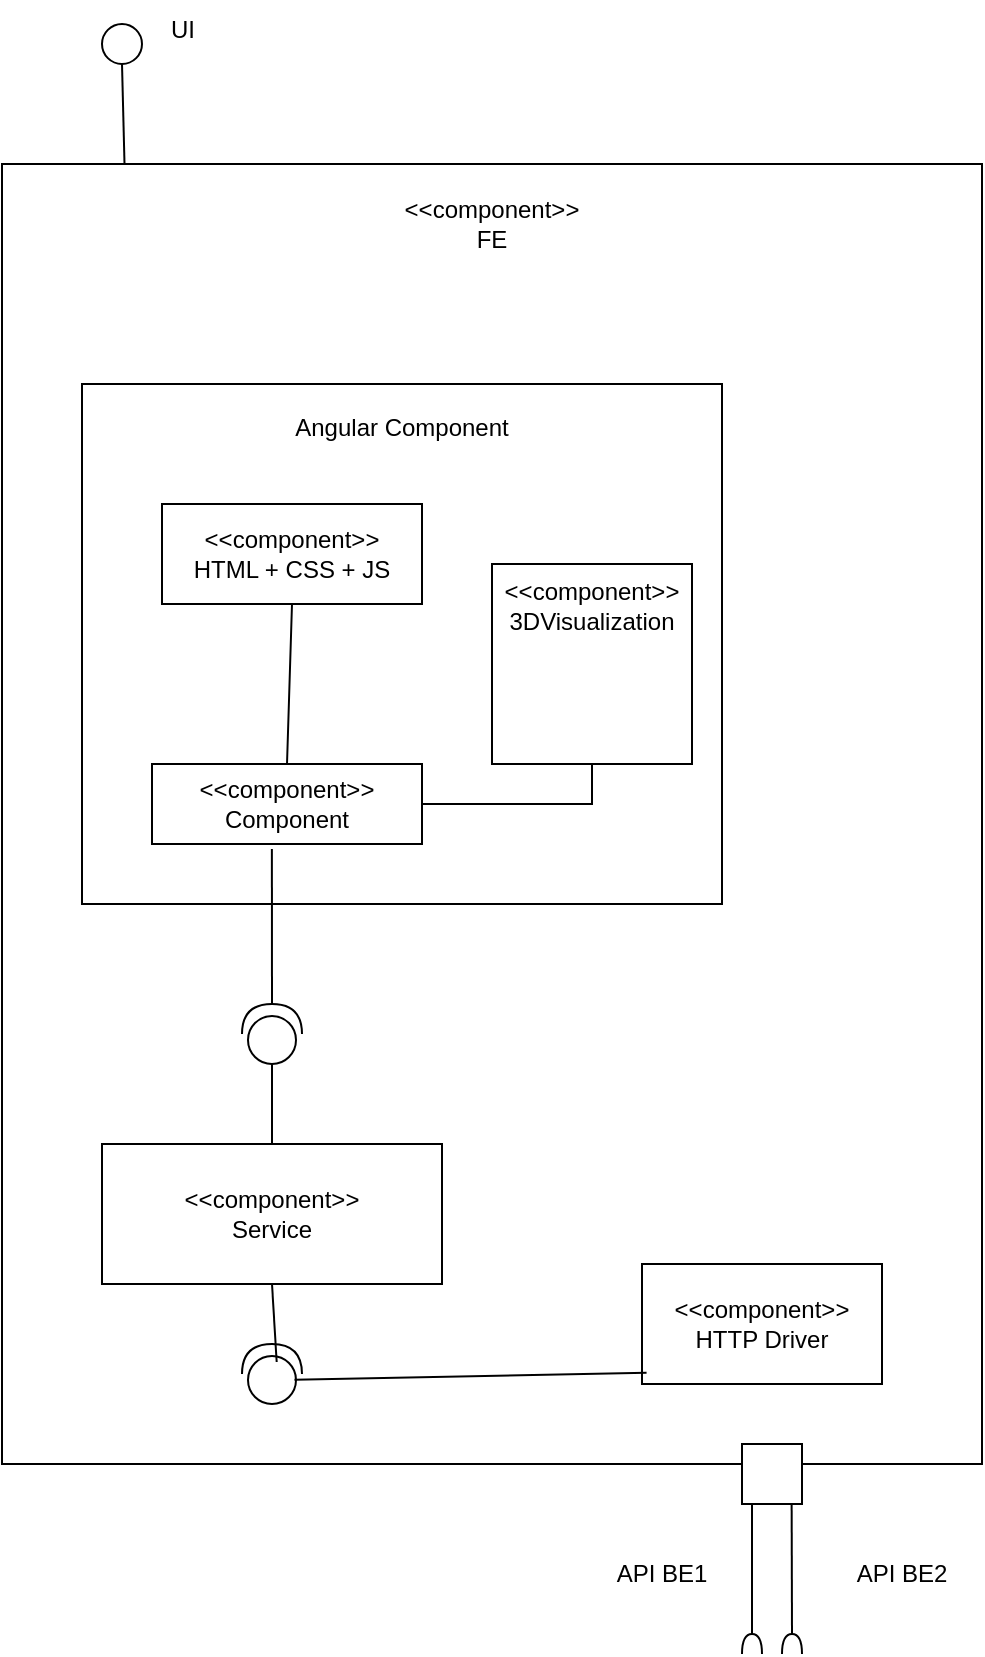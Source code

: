 <mxfile version="22.1.22" type="embed">
  <diagram id="cAoUEPPw8cFruYal0ABx" name="Page-1">
    <mxGraphModel dx="326" dy="269" grid="1" gridSize="10" guides="1" tooltips="1" connect="1" arrows="1" fold="1" page="1" pageScale="1" pageWidth="850" pageHeight="1100" math="0" shadow="0">
      <root>
        <mxCell id="0" />
        <mxCell id="1" parent="0" />
        <mxCell id="2" value="&amp;lt;&amp;lt;component&amp;gt;&amp;gt;&lt;br&gt;FE&lt;br&gt;&lt;br&gt;&lt;br&gt;&lt;br&gt;&lt;br&gt;&lt;br&gt;&lt;br&gt;&lt;br&gt;&lt;br&gt;&lt;br&gt;&lt;br&gt;&lt;br&gt;&lt;br&gt;&lt;br&gt;&lt;br&gt;&lt;br&gt;&lt;br&gt;&lt;br&gt;&lt;br&gt;&lt;br&gt;&lt;br&gt;&lt;br&gt;&lt;br&gt;&lt;br&gt;&lt;br&gt;&lt;br&gt;&lt;br&gt;&lt;br&gt;&lt;br&gt;&lt;br&gt;&lt;br&gt;&lt;br&gt;&lt;br&gt;&lt;br&gt;&lt;br&gt;&lt;br&gt;&lt;br&gt;&lt;br&gt;&lt;br&gt;&lt;br&gt;&lt;br&gt;&lt;br&gt;" style="rounded=0;whiteSpace=wrap;html=1;" vertex="1" parent="1">
          <mxGeometry x="180" y="120" width="490" height="650" as="geometry" />
        </mxCell>
        <mxCell id="4" value="&amp;lt;&amp;lt;component&amp;gt;&amp;gt;&lt;br&gt;HTTP Driver&lt;br&gt;" style="rounded=0;whiteSpace=wrap;html=1;" vertex="1" parent="1">
          <mxGeometry x="500" y="670" width="120" height="60" as="geometry" />
        </mxCell>
        <mxCell id="5" value="&amp;lt;&amp;lt;component&amp;gt;&amp;gt;&lt;br&gt;Service" style="rounded=0;whiteSpace=wrap;html=1;" vertex="1" parent="1">
          <mxGeometry x="230" y="610" width="170" height="70" as="geometry" />
        </mxCell>
        <mxCell id="6" value="" style="shape=providedRequiredInterface;html=1;verticalLabelPosition=bottom;sketch=0;rotation=-90;" vertex="1" parent="1">
          <mxGeometry x="300" y="710" width="30" height="30" as="geometry" />
        </mxCell>
        <mxCell id="7" value="Angular Component&lt;br&gt;&lt;br&gt;&lt;br&gt;&lt;br&gt;&lt;br&gt;&lt;br&gt;&lt;br&gt;&lt;br&gt;&lt;br&gt;&lt;br&gt;&lt;br&gt;&lt;br&gt;&lt;br&gt;&lt;br&gt;&lt;br&gt;&lt;br&gt;" style="rounded=0;whiteSpace=wrap;html=1;" vertex="1" parent="1">
          <mxGeometry x="220" y="230" width="320" height="260" as="geometry" />
        </mxCell>
        <mxCell id="3" value="&amp;lt;&amp;lt;component&amp;gt;&amp;gt;&lt;br&gt;3DVisualization&lt;br&gt;&lt;br&gt;&lt;br&gt;&lt;br&gt;&lt;br&gt;" style="whiteSpace=wrap;html=1;aspect=fixed;" vertex="1" parent="1">
          <mxGeometry x="425" y="320" width="100" height="100" as="geometry" />
        </mxCell>
        <mxCell id="8" value="&amp;lt;&amp;lt;component&amp;gt;&amp;gt;&lt;br&gt;HTML + CSS + JS" style="rounded=0;whiteSpace=wrap;html=1;" vertex="1" parent="1">
          <mxGeometry x="260" y="290" width="130" height="50" as="geometry" />
        </mxCell>
        <mxCell id="9" value="&amp;lt;&amp;lt;component&amp;gt;&amp;gt;&lt;br&gt;Component" style="rounded=0;whiteSpace=wrap;html=1;" vertex="1" parent="1">
          <mxGeometry x="255" y="420" width="135" height="40" as="geometry" />
        </mxCell>
        <mxCell id="10" value="" style="shape=providedRequiredInterface;html=1;verticalLabelPosition=bottom;sketch=0;rotation=-90;" vertex="1" parent="1">
          <mxGeometry x="300" y="540" width="30" height="30" as="geometry" />
        </mxCell>
        <mxCell id="11" value="" style="endArrow=none;html=1;rounded=0;exitX=0.5;exitY=0;exitDx=0;exitDy=0;entryX=0;entryY=0.5;entryDx=0;entryDy=0;entryPerimeter=0;" edge="1" parent="1" source="5" target="10">
          <mxGeometry width="50" height="50" relative="1" as="geometry">
            <mxPoint x="420" y="580" as="sourcePoint" />
            <mxPoint x="470" y="530" as="targetPoint" />
          </mxGeometry>
        </mxCell>
        <mxCell id="12" value="" style="endArrow=none;html=1;rounded=0;exitX=0.5;exitY=1;exitDx=0;exitDy=0;entryX=0.7;entryY=0.578;entryDx=0;entryDy=0;entryPerimeter=0;" edge="1" parent="1" source="5" target="6">
          <mxGeometry width="50" height="50" relative="1" as="geometry">
            <mxPoint x="190.0" y="710.0" as="sourcePoint" />
            <mxPoint x="275.78" y="736.9" as="targetPoint" />
          </mxGeometry>
        </mxCell>
        <mxCell id="13" value="" style="endArrow=none;html=1;rounded=0;exitX=0.404;exitY=0.874;exitDx=0;exitDy=0;exitPerimeter=0;entryX=0.019;entryY=0.906;entryDx=0;entryDy=0;entryPerimeter=0;" edge="1" parent="1" source="6" target="4">
          <mxGeometry width="50" height="50" relative="1" as="geometry">
            <mxPoint x="336" y="736" as="sourcePoint" />
            <mxPoint x="510" y="725" as="targetPoint" />
          </mxGeometry>
        </mxCell>
        <mxCell id="15" value="" style="endArrow=none;html=1;rounded=0;exitX=0.444;exitY=1.064;exitDx=0;exitDy=0;entryX=1;entryY=0.5;entryDx=0;entryDy=0;entryPerimeter=0;exitPerimeter=0;" edge="1" parent="1" source="9" target="10">
          <mxGeometry width="50" height="50" relative="1" as="geometry">
            <mxPoint x="410" y="570" as="sourcePoint" />
            <mxPoint x="410" y="530" as="targetPoint" />
          </mxGeometry>
        </mxCell>
        <mxCell id="16" value="" style="endArrow=none;html=1;rounded=0;exitX=0.5;exitY=1;exitDx=0;exitDy=0;entryX=0.5;entryY=0;entryDx=0;entryDy=0;" edge="1" parent="1" source="8" target="9">
          <mxGeometry width="50" height="50" relative="1" as="geometry">
            <mxPoint x="240" y="300" as="sourcePoint" />
            <mxPoint x="240" y="377" as="targetPoint" />
          </mxGeometry>
        </mxCell>
        <mxCell id="17" value="" style="endArrow=none;html=1;rounded=0;exitX=1;exitY=0.5;exitDx=0;exitDy=0;entryX=0.5;entryY=1;entryDx=0;entryDy=0;" edge="1" parent="1" source="9" target="3">
          <mxGeometry width="50" height="50" relative="1" as="geometry">
            <mxPoint x="450" y="480" as="sourcePoint" />
            <mxPoint x="500" y="430" as="targetPoint" />
            <Array as="points">
              <mxPoint x="475" y="440" />
            </Array>
          </mxGeometry>
        </mxCell>
        <mxCell id="18" value="" style="ellipse;whiteSpace=wrap;html=1;aspect=fixed;" vertex="1" parent="1">
          <mxGeometry x="230" y="50" width="20" height="20" as="geometry" />
        </mxCell>
        <mxCell id="19" value="" style="endArrow=none;html=1;rounded=0;entryX=0.125;entryY=0;entryDx=0;entryDy=0;entryPerimeter=0;exitX=0.5;exitY=1;exitDx=0;exitDy=0;" edge="1" parent="1" source="18" target="2">
          <mxGeometry width="50" height="50" relative="1" as="geometry">
            <mxPoint x="450" y="390" as="sourcePoint" />
            <mxPoint x="500" y="340" as="targetPoint" />
          </mxGeometry>
        </mxCell>
        <mxCell id="20" value="UI" style="text;html=1;align=center;verticalAlign=middle;resizable=0;points=[];autosize=1;strokeColor=none;fillColor=none;" vertex="1" parent="1">
          <mxGeometry x="250" y="38" width="40" height="30" as="geometry" />
        </mxCell>
        <mxCell id="21" value="" style="endArrow=none;html=1;rounded=0;entryX=0.5;entryY=1;entryDx=0;entryDy=0;" edge="1" parent="1">
          <mxGeometry width="50" height="50" relative="1" as="geometry">
            <mxPoint x="555" y="855" as="sourcePoint" />
            <mxPoint x="555" y="790" as="targetPoint" />
          </mxGeometry>
        </mxCell>
        <mxCell id="22" value="" style="rounded=0;whiteSpace=wrap;html=1;" vertex="1" parent="1">
          <mxGeometry x="550" y="760" width="30" height="30" as="geometry" />
        </mxCell>
        <mxCell id="23" value="" style="endArrow=none;html=1;rounded=0;entryX=1;entryY=1;entryDx=0;entryDy=0;exitX=1;exitY=0.5;exitDx=0;exitDy=0;exitPerimeter=0;" edge="1" parent="1" source="32">
          <mxGeometry width="50" height="50" relative="1" as="geometry">
            <mxPoint x="574.82" y="850" as="sourcePoint" />
            <mxPoint x="574.82" y="790" as="targetPoint" />
          </mxGeometry>
        </mxCell>
        <mxCell id="24" value="API BE1" style="text;html=1;strokeColor=none;fillColor=none;align=center;verticalAlign=middle;whiteSpace=wrap;rounded=0;" vertex="1" parent="1">
          <mxGeometry x="480" y="810" width="60" height="30" as="geometry" />
        </mxCell>
        <mxCell id="25" value="API BE2" style="text;html=1;strokeColor=none;fillColor=none;align=center;verticalAlign=middle;whiteSpace=wrap;rounded=0;" vertex="1" parent="1">
          <mxGeometry x="600" y="810" width="60" height="30" as="geometry" />
        </mxCell>
        <mxCell id="29" value="" style="shape=requiredInterface;html=1;verticalLabelPosition=bottom;sketch=0;rotation=-90;" vertex="1" parent="1">
          <mxGeometry x="550" y="855" width="10" height="10" as="geometry" />
        </mxCell>
        <mxCell id="32" value="" style="shape=requiredInterface;html=1;verticalLabelPosition=bottom;sketch=0;rotation=-90;" vertex="1" parent="1">
          <mxGeometry x="570" y="855" width="10" height="10" as="geometry" />
        </mxCell>
      </root>
    </mxGraphModel>
  </diagram>
</mxfile>
